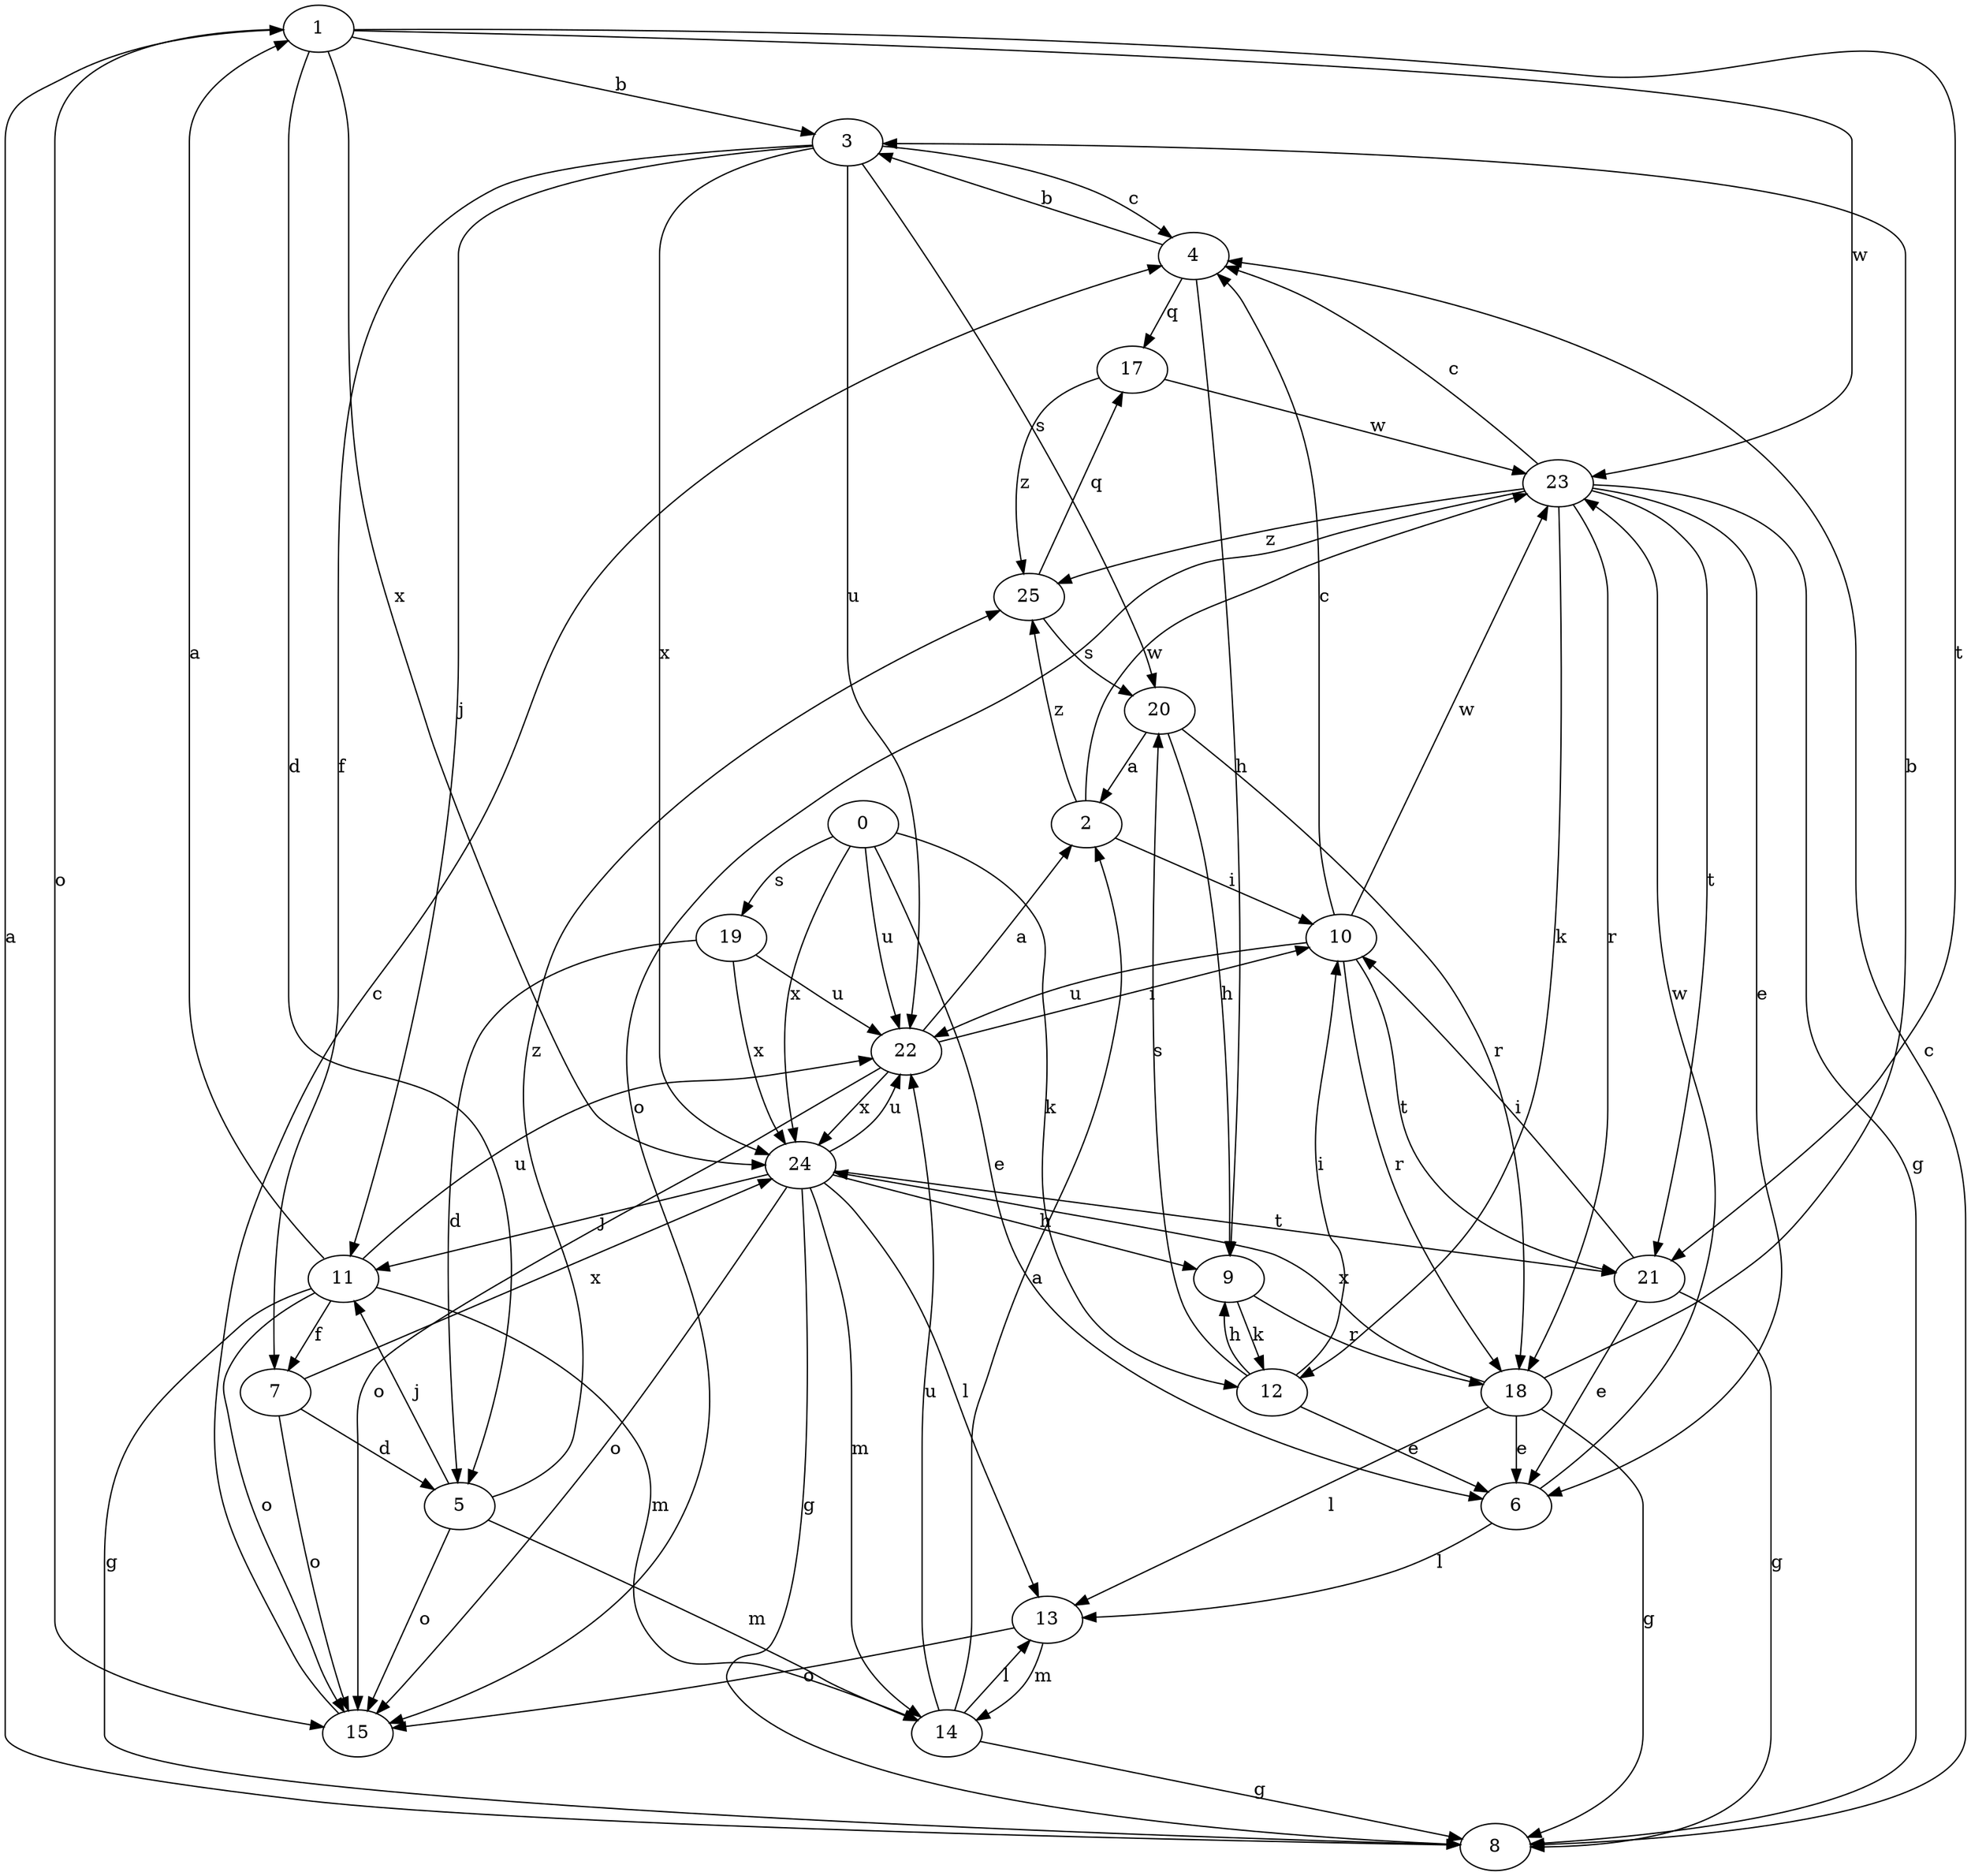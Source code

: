 strict digraph  {
1;
2;
3;
4;
5;
6;
7;
8;
9;
10;
11;
12;
13;
14;
0;
15;
17;
18;
19;
20;
21;
22;
23;
24;
25;
1 -> 3  [label=b];
1 -> 5  [label=d];
1 -> 15  [label=o];
1 -> 21  [label=t];
1 -> 23  [label=w];
1 -> 24  [label=x];
2 -> 10  [label=i];
2 -> 23  [label=w];
2 -> 25  [label=z];
3 -> 4  [label=c];
3 -> 7  [label=f];
3 -> 11  [label=j];
3 -> 20  [label=s];
3 -> 22  [label=u];
3 -> 24  [label=x];
4 -> 3  [label=b];
4 -> 9  [label=h];
4 -> 17  [label=q];
5 -> 11  [label=j];
5 -> 14  [label=m];
5 -> 15  [label=o];
5 -> 25  [label=z];
6 -> 13  [label=l];
6 -> 23  [label=w];
7 -> 5  [label=d];
7 -> 15  [label=o];
7 -> 24  [label=x];
8 -> 1  [label=a];
8 -> 4  [label=c];
9 -> 12  [label=k];
9 -> 18  [label=r];
10 -> 4  [label=c];
10 -> 18  [label=r];
10 -> 21  [label=t];
10 -> 22  [label=u];
10 -> 23  [label=w];
11 -> 1  [label=a];
11 -> 7  [label=f];
11 -> 8  [label=g];
11 -> 14  [label=m];
11 -> 15  [label=o];
11 -> 22  [label=u];
12 -> 6  [label=e];
12 -> 9  [label=h];
12 -> 10  [label=i];
12 -> 20  [label=s];
13 -> 14  [label=m];
13 -> 15  [label=o];
14 -> 2  [label=a];
14 -> 8  [label=g];
14 -> 13  [label=l];
14 -> 22  [label=u];
0 -> 6  [label=e];
0 -> 12  [label=k];
0 -> 19  [label=s];
0 -> 22  [label=u];
0 -> 24  [label=x];
15 -> 4  [label=c];
17 -> 23  [label=w];
17 -> 25  [label=z];
18 -> 3  [label=b];
18 -> 6  [label=e];
18 -> 8  [label=g];
18 -> 13  [label=l];
18 -> 24  [label=x];
19 -> 5  [label=d];
19 -> 22  [label=u];
19 -> 24  [label=x];
20 -> 2  [label=a];
20 -> 9  [label=h];
20 -> 18  [label=r];
21 -> 6  [label=e];
21 -> 8  [label=g];
21 -> 10  [label=i];
22 -> 2  [label=a];
22 -> 10  [label=i];
22 -> 15  [label=o];
22 -> 24  [label=x];
23 -> 4  [label=c];
23 -> 6  [label=e];
23 -> 8  [label=g];
23 -> 12  [label=k];
23 -> 15  [label=o];
23 -> 18  [label=r];
23 -> 21  [label=t];
23 -> 25  [label=z];
24 -> 8  [label=g];
24 -> 9  [label=h];
24 -> 11  [label=j];
24 -> 13  [label=l];
24 -> 14  [label=m];
24 -> 15  [label=o];
24 -> 21  [label=t];
24 -> 22  [label=u];
25 -> 17  [label=q];
25 -> 20  [label=s];
}
